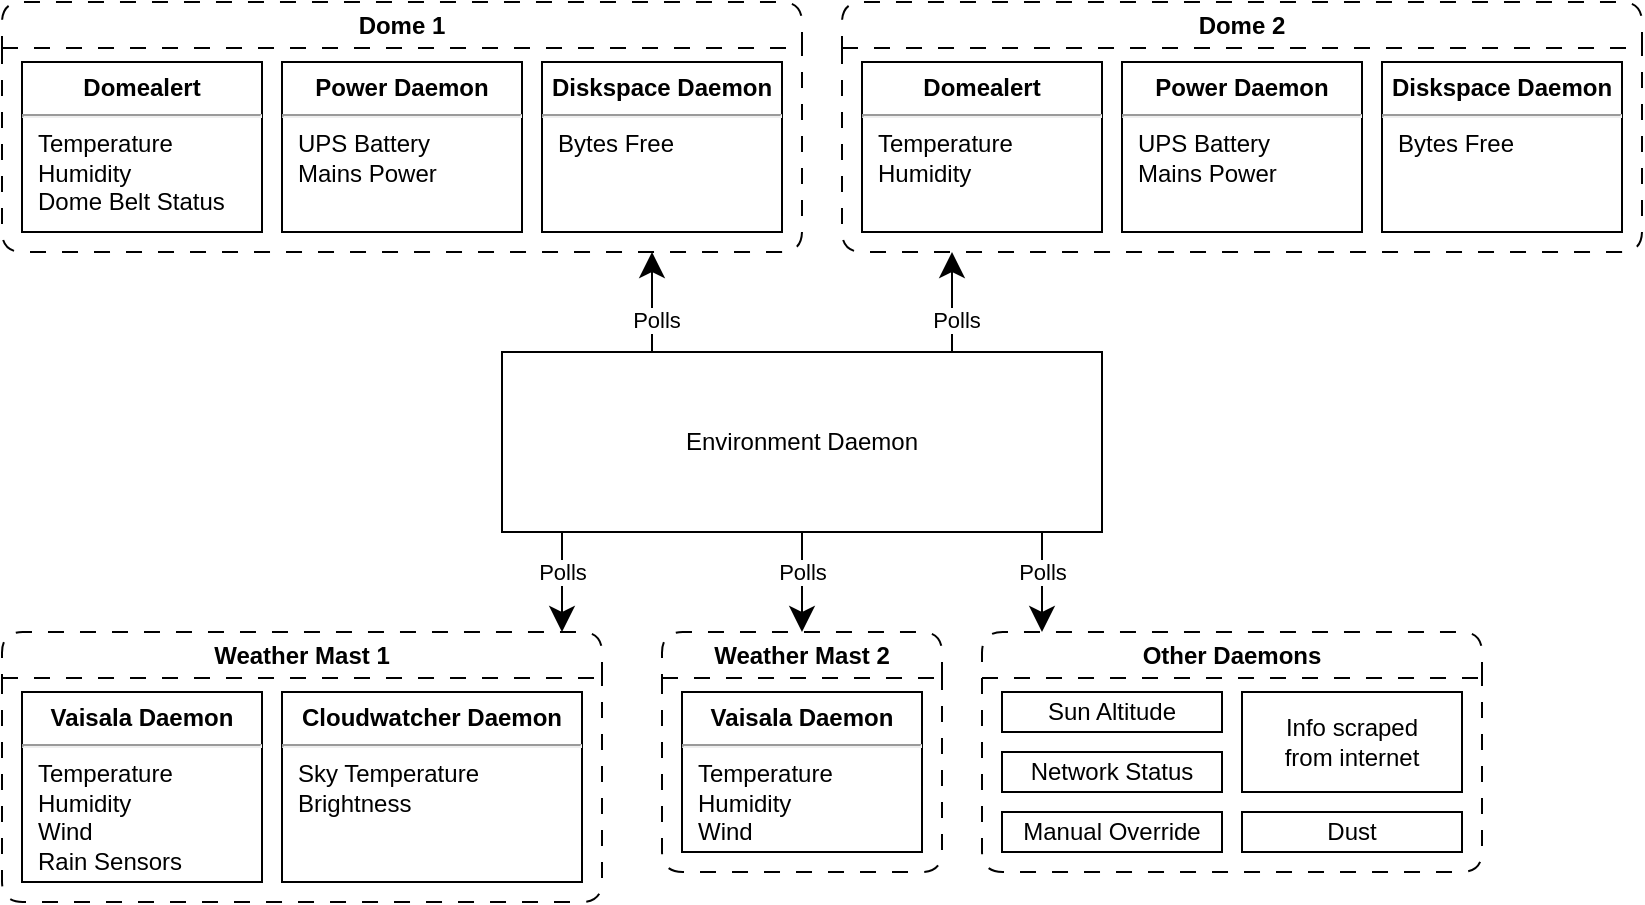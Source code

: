 <mxfile version="21.6.5" type="device">
  <diagram name="Page-1" id="6133507b-19e7-1e82-6fc7-422aa6c4b21f">
    <mxGraphModel dx="1714" dy="1422" grid="1" gridSize="10" guides="1" tooltips="1" connect="1" arrows="1" fold="1" page="1" pageScale="1" pageWidth="900" pageHeight="500" background="none" math="0" shadow="0">
      <root>
        <mxCell id="0" />
        <mxCell id="1" parent="0" />
        <mxCell id="WQwjXUWEzfGx3JPkcmVE-19" value="Dome 1" style="swimlane;whiteSpace=wrap;html=1;dashed=1;dashPattern=8 8;swimlaneLine=1;glass=0;rounded=1;shadow=0;" vertex="1" parent="1">
          <mxGeometry x="50" y="20" width="400" height="125" as="geometry" />
        </mxCell>
        <mxCell id="WQwjXUWEzfGx3JPkcmVE-27" value="&lt;p style=&quot;margin:0px;margin-top:6px;text-align:center;&quot;&gt;&lt;b&gt;Domealert&lt;/b&gt;&lt;/p&gt;&lt;hr&gt;&lt;p style=&quot;margin:0px;margin-left:8px;&quot;&gt;Temperature&lt;/p&gt;&lt;p style=&quot;margin:0px;margin-left:8px;&quot;&gt;Humidity&lt;/p&gt;&lt;p style=&quot;margin:0px;margin-left:8px;&quot;&gt;&lt;span style=&quot;background-color: initial;&quot;&gt;Dome Belt Status&lt;/span&gt;&lt;/p&gt;" style="align=left;overflow=fill;html=1;dropTarget=0;whiteSpace=wrap;" vertex="1" parent="WQwjXUWEzfGx3JPkcmVE-19">
          <mxGeometry x="10" y="30" width="120" height="85" as="geometry" />
        </mxCell>
        <mxCell id="WQwjXUWEzfGx3JPkcmVE-30" value="&lt;p style=&quot;margin:0px;margin-top:6px;text-align:center;&quot;&gt;&lt;b&gt;Power Daemon&lt;/b&gt;&lt;/p&gt;&lt;hr&gt;&lt;p style=&quot;margin:0px;margin-left:8px;&quot;&gt;UPS Battery&lt;/p&gt;&lt;p style=&quot;margin:0px;margin-left:8px;&quot;&gt;Mains Power&lt;/p&gt;" style="align=left;overflow=fill;html=1;dropTarget=0;whiteSpace=wrap;" vertex="1" parent="WQwjXUWEzfGx3JPkcmVE-19">
          <mxGeometry x="140" y="30" width="120" height="85" as="geometry" />
        </mxCell>
        <mxCell id="WQwjXUWEzfGx3JPkcmVE-58" value="&lt;p style=&quot;margin:0px;margin-top:6px;text-align:center;&quot;&gt;&lt;b&gt;Diskspace Daemon&lt;/b&gt;&lt;/p&gt;&lt;hr&gt;&lt;p style=&quot;margin:0px;margin-left:8px;&quot;&gt;Bytes Free&lt;/p&gt;" style="align=left;overflow=fill;html=1;dropTarget=0;whiteSpace=wrap;" vertex="1" parent="WQwjXUWEzfGx3JPkcmVE-19">
          <mxGeometry x="270" y="30" width="120" height="85" as="geometry" />
        </mxCell>
        <mxCell id="WQwjXUWEzfGx3JPkcmVE-34" value="Polls" style="endArrow=classic;endSize=10;endFill=1;html=1;rounded=0;exitX=0.25;exitY=0;exitDx=0;exitDy=0;" edge="1" parent="1" source="WQwjXUWEzfGx3JPkcmVE-74">
          <mxGeometry x="-0.331" y="-2" width="160" relative="1" as="geometry">
            <mxPoint x="283" y="215" as="sourcePoint" />
            <mxPoint x="375" y="145" as="targetPoint" />
            <mxPoint as="offset" />
          </mxGeometry>
        </mxCell>
        <mxCell id="WQwjXUWEzfGx3JPkcmVE-46" value="Dome 2" style="swimlane;whiteSpace=wrap;html=1;dashed=1;dashPattern=8 8;swimlaneLine=1;glass=0;rounded=1;shadow=0;" vertex="1" parent="1">
          <mxGeometry x="470" y="20" width="400" height="125" as="geometry" />
        </mxCell>
        <mxCell id="WQwjXUWEzfGx3JPkcmVE-47" value="&lt;p style=&quot;margin:0px;margin-top:6px;text-align:center;&quot;&gt;&lt;b&gt;Domealert&lt;/b&gt;&lt;/p&gt;&lt;hr&gt;&lt;p style=&quot;margin:0px;margin-left:8px;&quot;&gt;Temperature&lt;/p&gt;&lt;p style=&quot;margin:0px;margin-left:8px;&quot;&gt;Humidity&lt;/p&gt;" style="align=left;overflow=fill;html=1;dropTarget=0;whiteSpace=wrap;" vertex="1" parent="WQwjXUWEzfGx3JPkcmVE-46">
          <mxGeometry x="10" y="30" width="120" height="85" as="geometry" />
        </mxCell>
        <mxCell id="WQwjXUWEzfGx3JPkcmVE-48" value="&lt;p style=&quot;margin:0px;margin-top:6px;text-align:center;&quot;&gt;&lt;b&gt;Power Daemon&lt;/b&gt;&lt;/p&gt;&lt;hr&gt;&lt;p style=&quot;margin:0px;margin-left:8px;&quot;&gt;UPS Battery&lt;/p&gt;&lt;p style=&quot;margin:0px;margin-left:8px;&quot;&gt;Mains Power&lt;/p&gt;" style="align=left;overflow=fill;html=1;dropTarget=0;whiteSpace=wrap;" vertex="1" parent="WQwjXUWEzfGx3JPkcmVE-46">
          <mxGeometry x="140" y="30" width="120" height="85" as="geometry" />
        </mxCell>
        <mxCell id="WQwjXUWEzfGx3JPkcmVE-65" value="&lt;p style=&quot;margin:0px;margin-top:6px;text-align:center;&quot;&gt;&lt;b&gt;Diskspace Daemon&lt;/b&gt;&lt;/p&gt;&lt;hr&gt;&lt;p style=&quot;margin:0px;margin-left:8px;&quot;&gt;Bytes Free&lt;/p&gt;" style="align=left;overflow=fill;html=1;dropTarget=0;whiteSpace=wrap;" vertex="1" parent="WQwjXUWEzfGx3JPkcmVE-46">
          <mxGeometry x="270" y="30" width="120" height="85" as="geometry" />
        </mxCell>
        <mxCell id="WQwjXUWEzfGx3JPkcmVE-49" value="Weather Mast 1" style="swimlane;whiteSpace=wrap;html=1;dashed=1;dashPattern=8 8;swimlaneLine=1;glass=0;rounded=1;shadow=0;" vertex="1" parent="1">
          <mxGeometry x="50" y="335" width="300" height="135" as="geometry" />
        </mxCell>
        <mxCell id="WQwjXUWEzfGx3JPkcmVE-50" value="&lt;p style=&quot;margin:0px;margin-top:6px;text-align:center;&quot;&gt;&lt;b&gt;Vaisala Daemon&lt;/b&gt;&lt;/p&gt;&lt;hr&gt;&lt;p style=&quot;margin:0px;margin-left:8px;&quot;&gt;Temperature&lt;/p&gt;&lt;p style=&quot;margin:0px;margin-left:8px;&quot;&gt;Humidity&lt;/p&gt;&lt;p style=&quot;margin:0px;margin-left:8px;&quot;&gt;&lt;span style=&quot;background-color: initial;&quot;&gt;Wind&lt;/span&gt;&lt;/p&gt;&lt;p style=&quot;margin:0px;margin-left:8px;&quot;&gt;&lt;span style=&quot;background-color: initial;&quot;&gt;Rain Sensors&lt;/span&gt;&lt;/p&gt;" style="align=left;overflow=fill;html=1;dropTarget=0;whiteSpace=wrap;" vertex="1" parent="WQwjXUWEzfGx3JPkcmVE-49">
          <mxGeometry x="10" y="30" width="120" height="95" as="geometry" />
        </mxCell>
        <mxCell id="WQwjXUWEzfGx3JPkcmVE-51" value="&lt;p style=&quot;margin:0px;margin-top:6px;text-align:center;&quot;&gt;&lt;b&gt;Cloudwatcher Daemon&lt;/b&gt;&lt;/p&gt;&lt;hr&gt;&lt;p style=&quot;margin:0px;margin-left:8px;&quot;&gt;Sky Temperature&lt;/p&gt;&lt;p style=&quot;margin:0px;margin-left:8px;&quot;&gt;Brightness&lt;/p&gt;" style="align=left;overflow=fill;html=1;dropTarget=0;whiteSpace=wrap;" vertex="1" parent="WQwjXUWEzfGx3JPkcmVE-49">
          <mxGeometry x="140" y="30" width="150" height="95" as="geometry" />
        </mxCell>
        <mxCell id="WQwjXUWEzfGx3JPkcmVE-59" value="Other Daemons" style="swimlane;whiteSpace=wrap;html=1;dashed=1;dashPattern=8 8;swimlaneLine=1;glass=0;rounded=1;shadow=0;" vertex="1" parent="1">
          <mxGeometry x="540" y="335" width="250" height="120" as="geometry" />
        </mxCell>
        <mxCell id="WQwjXUWEzfGx3JPkcmVE-67" value="Sun Altitude" style="html=1;whiteSpace=wrap;" vertex="1" parent="WQwjXUWEzfGx3JPkcmVE-59">
          <mxGeometry x="10" y="30" width="110" height="20" as="geometry" />
        </mxCell>
        <mxCell id="WQwjXUWEzfGx3JPkcmVE-68" value="Network Status" style="html=1;whiteSpace=wrap;" vertex="1" parent="WQwjXUWEzfGx3JPkcmVE-59">
          <mxGeometry x="10" y="60" width="110" height="20" as="geometry" />
        </mxCell>
        <mxCell id="WQwjXUWEzfGx3JPkcmVE-69" value="Manual Override" style="html=1;whiteSpace=wrap;" vertex="1" parent="WQwjXUWEzfGx3JPkcmVE-59">
          <mxGeometry x="10" y="90" width="110" height="20" as="geometry" />
        </mxCell>
        <mxCell id="WQwjXUWEzfGx3JPkcmVE-70" value="Info scraped&lt;br&gt;from internet" style="html=1;whiteSpace=wrap;" vertex="1" parent="WQwjXUWEzfGx3JPkcmVE-59">
          <mxGeometry x="130" y="30" width="110" height="50" as="geometry" />
        </mxCell>
        <mxCell id="WQwjXUWEzfGx3JPkcmVE-71" value="Dust" style="html=1;whiteSpace=wrap;" vertex="1" parent="WQwjXUWEzfGx3JPkcmVE-59">
          <mxGeometry x="130" y="90" width="110" height="20" as="geometry" />
        </mxCell>
        <mxCell id="WQwjXUWEzfGx3JPkcmVE-62" value="Weather Mast 2" style="swimlane;whiteSpace=wrap;html=1;dashed=1;dashPattern=8 8;swimlaneLine=1;glass=0;rounded=1;shadow=0;" vertex="1" parent="1">
          <mxGeometry x="380" y="335" width="140" height="120" as="geometry" />
        </mxCell>
        <mxCell id="WQwjXUWEzfGx3JPkcmVE-63" value="&lt;p style=&quot;margin:0px;margin-top:6px;text-align:center;&quot;&gt;&lt;b&gt;Vaisala Daemon&lt;/b&gt;&lt;/p&gt;&lt;hr&gt;&lt;p style=&quot;margin:0px;margin-left:8px;&quot;&gt;Temperature&lt;/p&gt;&lt;p style=&quot;margin:0px;margin-left:8px;&quot;&gt;Humidity&lt;/p&gt;&lt;p style=&quot;margin:0px;margin-left:8px;&quot;&gt;&lt;span style=&quot;background-color: initial;&quot;&gt;Wind&lt;/span&gt;&lt;/p&gt;" style="align=left;overflow=fill;html=1;dropTarget=0;whiteSpace=wrap;" vertex="1" parent="WQwjXUWEzfGx3JPkcmVE-62">
          <mxGeometry x="10" y="30" width="120" height="80" as="geometry" />
        </mxCell>
        <mxCell id="WQwjXUWEzfGx3JPkcmVE-83" style="rounded=0;orthogonalLoop=1;jettySize=auto;html=1;startArrow=none;endArrow=classic;exitX=0.5;exitY=1;exitDx=0;exitDy=0;entryX=0.5;entryY=0;entryDx=0;entryDy=0;endFill=1;endSize=10;" edge="1" parent="1" source="WQwjXUWEzfGx3JPkcmVE-74" target="WQwjXUWEzfGx3JPkcmVE-62">
          <mxGeometry relative="1" as="geometry" />
        </mxCell>
        <mxCell id="WQwjXUWEzfGx3JPkcmVE-84" value="&lt;br&gt;" style="edgeLabel;html=1;align=center;verticalAlign=middle;resizable=0;points=[];" vertex="1" connectable="0" parent="WQwjXUWEzfGx3JPkcmVE-83">
          <mxGeometry x="0.501" y="-2" relative="1" as="geometry">
            <mxPoint as="offset" />
          </mxGeometry>
        </mxCell>
        <mxCell id="WQwjXUWEzfGx3JPkcmVE-85" value="Polls" style="edgeLabel;html=1;align=center;verticalAlign=middle;resizable=0;points=[];" vertex="1" connectable="0" parent="WQwjXUWEzfGx3JPkcmVE-83">
          <mxGeometry x="0.431" y="-2" relative="1" as="geometry">
            <mxPoint x="2" y="-16" as="offset" />
          </mxGeometry>
        </mxCell>
        <UserObject label="Environment Daemon" treeRoot="1" id="WQwjXUWEzfGx3JPkcmVE-74">
          <mxCell style="whiteSpace=wrap;html=1;align=center;treeFolding=1;treeMoving=1;newEdgeStyle={&quot;edgeStyle&quot;:&quot;elbowEdgeStyle&quot;,&quot;startArrow&quot;:&quot;none&quot;,&quot;endArrow&quot;:&quot;none&quot;};" vertex="1" parent="1">
            <mxGeometry x="300" y="195" width="300" height="90" as="geometry" />
          </mxCell>
        </UserObject>
        <mxCell id="WQwjXUWEzfGx3JPkcmVE-81" value="Polls" style="endArrow=classic;endSize=10;endFill=1;html=1;rounded=0;exitX=0.75;exitY=0;exitDx=0;exitDy=0;" edge="1" parent="1" source="WQwjXUWEzfGx3JPkcmVE-74">
          <mxGeometry x="-0.331" y="-2" width="160" relative="1" as="geometry">
            <mxPoint x="385" y="205" as="sourcePoint" />
            <mxPoint x="525" y="145" as="targetPoint" />
            <mxPoint as="offset" />
          </mxGeometry>
        </mxCell>
        <mxCell id="WQwjXUWEzfGx3JPkcmVE-86" style="rounded=0;orthogonalLoop=1;jettySize=auto;html=1;startArrow=none;endArrow=classic;exitX=0.5;exitY=1;exitDx=0;exitDy=0;entryX=0.5;entryY=0;entryDx=0;entryDy=0;endFill=1;endSize=10;" edge="1" parent="1">
          <mxGeometry relative="1" as="geometry">
            <mxPoint x="570" y="285" as="sourcePoint" />
            <mxPoint x="570" y="335" as="targetPoint" />
          </mxGeometry>
        </mxCell>
        <mxCell id="WQwjXUWEzfGx3JPkcmVE-87" value="&lt;br&gt;" style="edgeLabel;html=1;align=center;verticalAlign=middle;resizable=0;points=[];" vertex="1" connectable="0" parent="WQwjXUWEzfGx3JPkcmVE-86">
          <mxGeometry x="0.501" y="-2" relative="1" as="geometry">
            <mxPoint as="offset" />
          </mxGeometry>
        </mxCell>
        <mxCell id="WQwjXUWEzfGx3JPkcmVE-88" value="Polls" style="edgeLabel;html=1;align=center;verticalAlign=middle;resizable=0;points=[];" vertex="1" connectable="0" parent="WQwjXUWEzfGx3JPkcmVE-86">
          <mxGeometry x="0.431" y="-2" relative="1" as="geometry">
            <mxPoint x="2" y="-16" as="offset" />
          </mxGeometry>
        </mxCell>
        <mxCell id="WQwjXUWEzfGx3JPkcmVE-89" style="rounded=0;orthogonalLoop=1;jettySize=auto;html=1;startArrow=none;endArrow=classic;exitX=0.5;exitY=1;exitDx=0;exitDy=0;entryX=0.5;entryY=0;entryDx=0;entryDy=0;endFill=1;endSize=10;" edge="1" parent="1">
          <mxGeometry relative="1" as="geometry">
            <mxPoint x="330" y="285" as="sourcePoint" />
            <mxPoint x="330" y="335" as="targetPoint" />
          </mxGeometry>
        </mxCell>
        <mxCell id="WQwjXUWEzfGx3JPkcmVE-90" value="&lt;br&gt;" style="edgeLabel;html=1;align=center;verticalAlign=middle;resizable=0;points=[];" vertex="1" connectable="0" parent="WQwjXUWEzfGx3JPkcmVE-89">
          <mxGeometry x="0.501" y="-2" relative="1" as="geometry">
            <mxPoint as="offset" />
          </mxGeometry>
        </mxCell>
        <mxCell id="WQwjXUWEzfGx3JPkcmVE-91" value="Polls" style="edgeLabel;html=1;align=center;verticalAlign=middle;resizable=0;points=[];" vertex="1" connectable="0" parent="WQwjXUWEzfGx3JPkcmVE-89">
          <mxGeometry x="0.431" y="-2" relative="1" as="geometry">
            <mxPoint x="2" y="-16" as="offset" />
          </mxGeometry>
        </mxCell>
      </root>
    </mxGraphModel>
  </diagram>
</mxfile>
